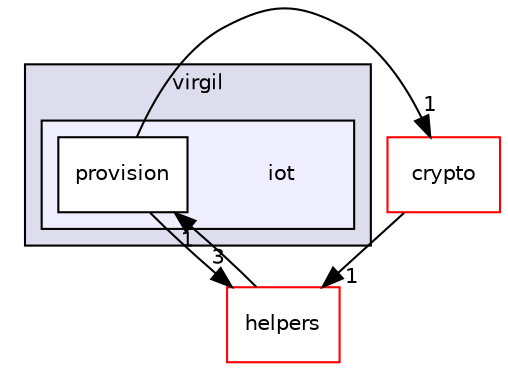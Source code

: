 digraph "iot" {
  compound=true
  node [ fontsize="10", fontname="Helvetica"];
  edge [ labelfontsize="10", labelfontname="Helvetica"];
  subgraph clusterdir_b921252090e21c145b911b4c32b0877e {
    graph [ bgcolor="#ddddee", pencolor="black", label="virgil" fontname="Helvetica", fontsize="10", URL="dir_b921252090e21c145b911b4c32b0877e.html"]
  subgraph clusterdir_932aef7d504f21d3e635745840b9865d {
    graph [ bgcolor="#eeeeff", pencolor="black", label="" URL="dir_932aef7d504f21d3e635745840b9865d.html"];
    dir_932aef7d504f21d3e635745840b9865d [shape=plaintext label="iot"];
    dir_b04dd5eac02002698cd9eb346f59e1c1 [shape=box label="provision" color="black" fillcolor="white" style="filled" URL="dir_b04dd5eac02002698cd9eb346f59e1c1.html"];
  }
  }
  dir_fdd8a560e62e0c17cb1c1d2c36eb6160 [shape=box label="crypto" fillcolor="white" style="filled" color="red" URL="dir_fdd8a560e62e0c17cb1c1d2c36eb6160.html"];
  dir_861f50189fda057e6c57d1c1130602b3 [shape=box label="helpers" fillcolor="white" style="filled" color="red" URL="dir_861f50189fda057e6c57d1c1130602b3.html"];
  dir_b04dd5eac02002698cd9eb346f59e1c1->dir_fdd8a560e62e0c17cb1c1d2c36eb6160 [headlabel="1", labeldistance=1.5 headhref="dir_000072_000014.html"];
  dir_b04dd5eac02002698cd9eb346f59e1c1->dir_861f50189fda057e6c57d1c1130602b3 [headlabel="3", labeldistance=1.5 headhref="dir_000072_000052.html"];
  dir_861f50189fda057e6c57d1c1130602b3->dir_b04dd5eac02002698cd9eb346f59e1c1 [headlabel="1", labeldistance=1.5 headhref="dir_000052_000072.html"];
  dir_fdd8a560e62e0c17cb1c1d2c36eb6160->dir_861f50189fda057e6c57d1c1130602b3 [headlabel="1", labeldistance=1.5 headhref="dir_000014_000052.html"];
}
